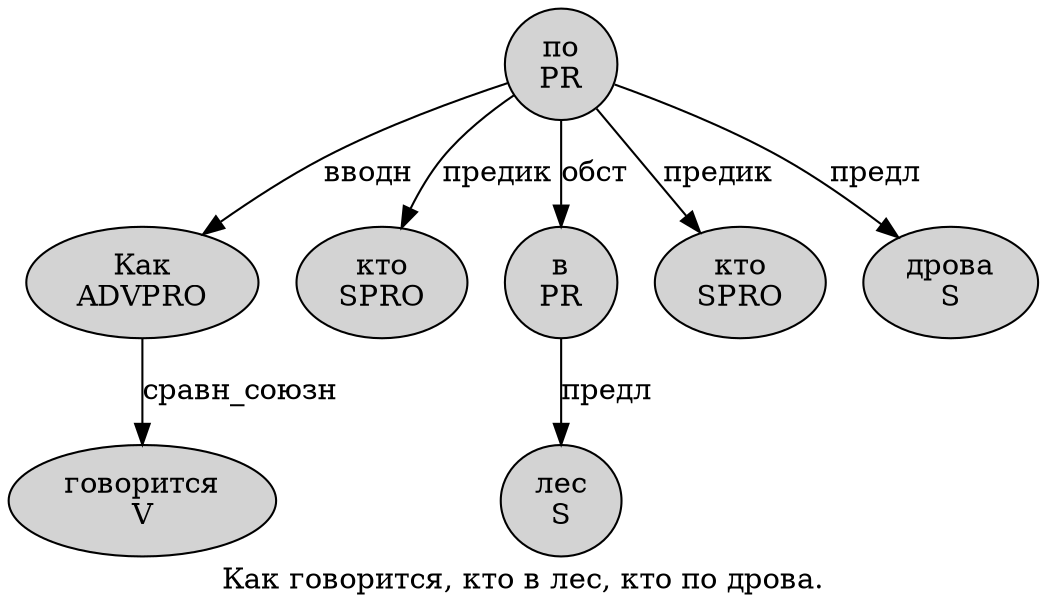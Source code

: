 digraph SENTENCE_4357 {
	graph [label="Как говорится, кто в лес, кто по дрова."]
	node [style=filled]
		0 [label="Как
ADVPRO" color="" fillcolor=lightgray penwidth=1 shape=ellipse]
		1 [label="говорится
V" color="" fillcolor=lightgray penwidth=1 shape=ellipse]
		3 [label="кто
SPRO" color="" fillcolor=lightgray penwidth=1 shape=ellipse]
		4 [label="в
PR" color="" fillcolor=lightgray penwidth=1 shape=ellipse]
		5 [label="лес
S" color="" fillcolor=lightgray penwidth=1 shape=ellipse]
		7 [label="кто
SPRO" color="" fillcolor=lightgray penwidth=1 shape=ellipse]
		8 [label="по
PR" color="" fillcolor=lightgray penwidth=1 shape=ellipse]
		9 [label="дрова
S" color="" fillcolor=lightgray penwidth=1 shape=ellipse]
			8 -> 0 [label="вводн"]
			8 -> 3 [label="предик"]
			8 -> 4 [label="обст"]
			8 -> 7 [label="предик"]
			8 -> 9 [label="предл"]
			4 -> 5 [label="предл"]
			0 -> 1 [label="сравн_союзн"]
}